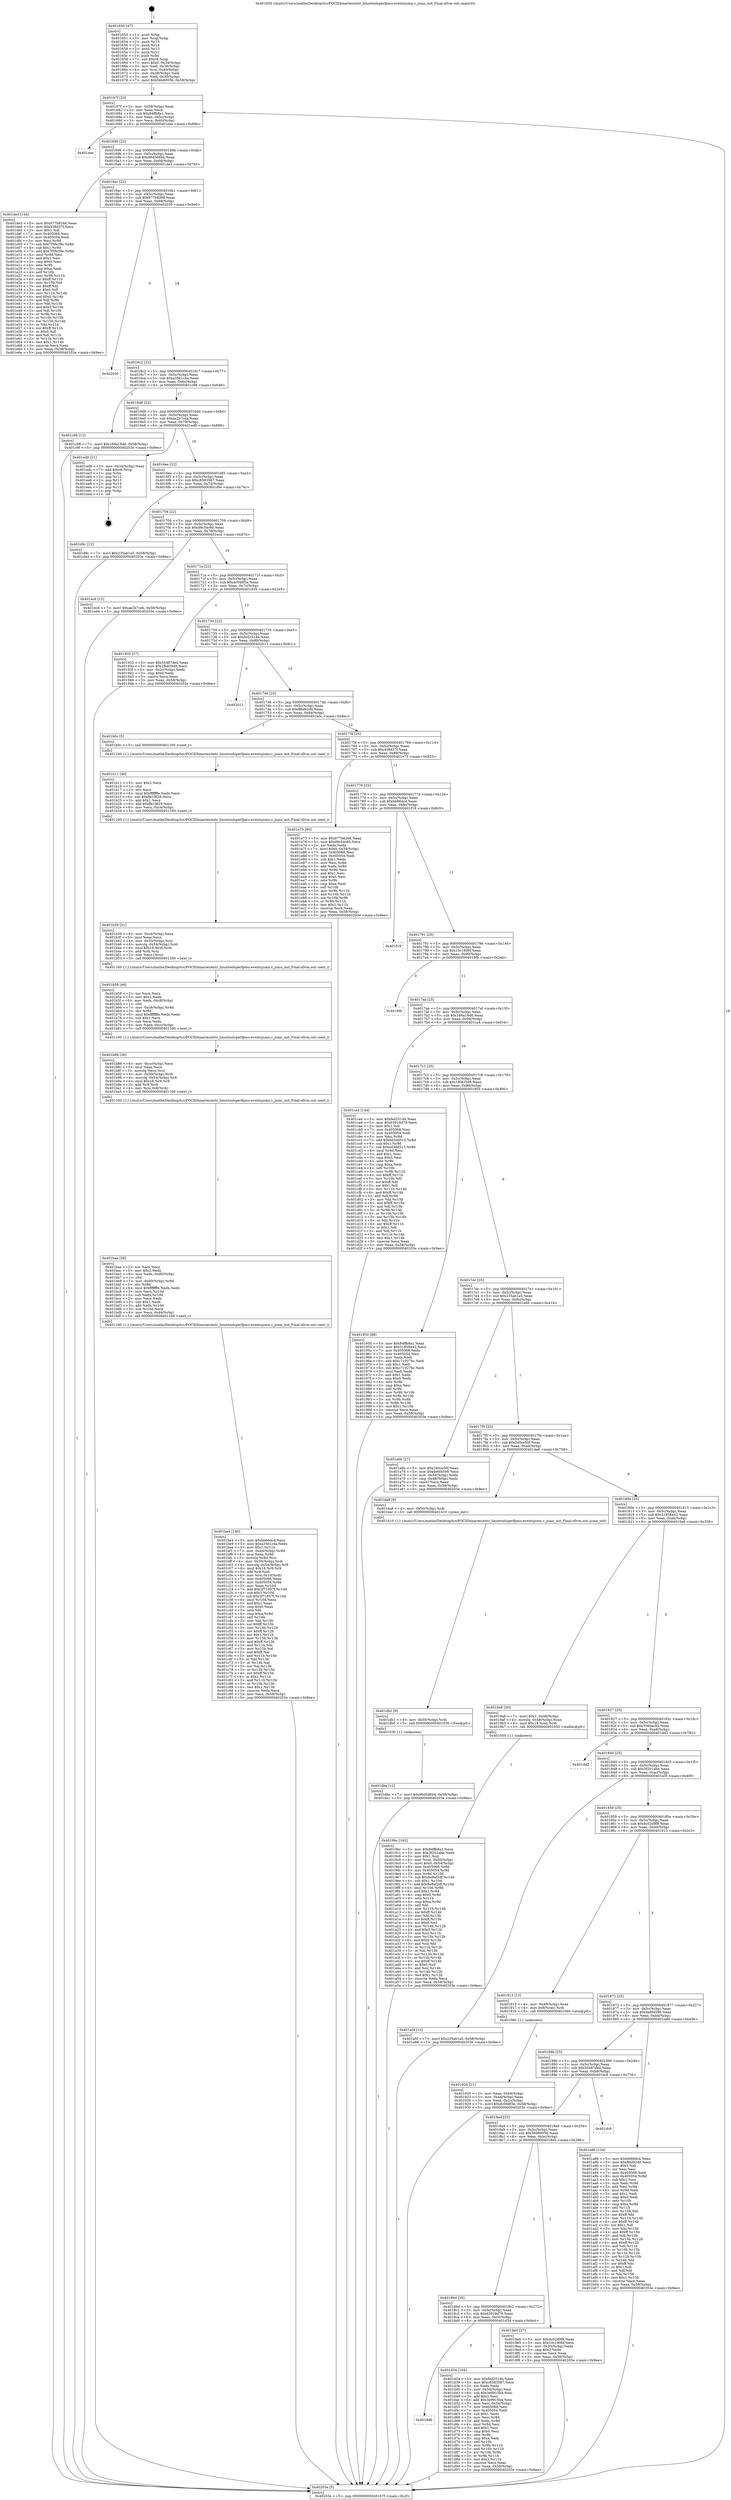 digraph "0x401650" {
  label = "0x401650 (/mnt/c/Users/mathe/Desktop/tcc/POCII/binaries/extr_linuxtoolsperfpmu-eventsjsmn.c_jsmn_init_Final-ollvm.out::main(0))"
  labelloc = "t"
  node[shape=record]

  Entry [label="",width=0.3,height=0.3,shape=circle,fillcolor=black,style=filled]
  "0x40167f" [label="{
     0x40167f [23]\l
     | [instrs]\l
     &nbsp;&nbsp;0x40167f \<+3\>: mov -0x58(%rbp),%eax\l
     &nbsp;&nbsp;0x401682 \<+2\>: mov %eax,%ecx\l
     &nbsp;&nbsp;0x401684 \<+6\>: sub $0x84ffb8a1,%ecx\l
     &nbsp;&nbsp;0x40168a \<+3\>: mov %eax,-0x5c(%rbp)\l
     &nbsp;&nbsp;0x40168d \<+3\>: mov %ecx,-0x60(%rbp)\l
     &nbsp;&nbsp;0x401690 \<+6\>: je 0000000000401eee \<main+0x89e\>\l
  }"]
  "0x401eee" [label="{
     0x401eee\l
  }", style=dashed]
  "0x401696" [label="{
     0x401696 [22]\l
     | [instrs]\l
     &nbsp;&nbsp;0x401696 \<+5\>: jmp 000000000040169b \<main+0x4b\>\l
     &nbsp;&nbsp;0x40169b \<+3\>: mov -0x5c(%rbp),%eax\l
     &nbsp;&nbsp;0x40169e \<+5\>: sub $0x96d5d694,%eax\l
     &nbsp;&nbsp;0x4016a3 \<+3\>: mov %eax,-0x64(%rbp)\l
     &nbsp;&nbsp;0x4016a6 \<+6\>: je 0000000000401de3 \<main+0x793\>\l
  }"]
  Exit [label="",width=0.3,height=0.3,shape=circle,fillcolor=black,style=filled,peripheries=2]
  "0x401de3" [label="{
     0x401de3 [144]\l
     | [instrs]\l
     &nbsp;&nbsp;0x401de3 \<+5\>: mov $0x977b8266,%eax\l
     &nbsp;&nbsp;0x401de8 \<+5\>: mov $0x458d37f,%ecx\l
     &nbsp;&nbsp;0x401ded \<+2\>: mov $0x1,%dl\l
     &nbsp;&nbsp;0x401def \<+7\>: mov 0x405068,%esi\l
     &nbsp;&nbsp;0x401df6 \<+7\>: mov 0x405054,%edi\l
     &nbsp;&nbsp;0x401dfd \<+3\>: mov %esi,%r8d\l
     &nbsp;&nbsp;0x401e00 \<+7\>: sub $0x7f5fe39e,%r8d\l
     &nbsp;&nbsp;0x401e07 \<+4\>: sub $0x1,%r8d\l
     &nbsp;&nbsp;0x401e0b \<+7\>: add $0x7f5fe39e,%r8d\l
     &nbsp;&nbsp;0x401e12 \<+4\>: imul %r8d,%esi\l
     &nbsp;&nbsp;0x401e16 \<+3\>: and $0x1,%esi\l
     &nbsp;&nbsp;0x401e19 \<+3\>: cmp $0x0,%esi\l
     &nbsp;&nbsp;0x401e1c \<+4\>: sete %r9b\l
     &nbsp;&nbsp;0x401e20 \<+3\>: cmp $0xa,%edi\l
     &nbsp;&nbsp;0x401e23 \<+4\>: setl %r10b\l
     &nbsp;&nbsp;0x401e27 \<+3\>: mov %r9b,%r11b\l
     &nbsp;&nbsp;0x401e2a \<+4\>: xor $0xff,%r11b\l
     &nbsp;&nbsp;0x401e2e \<+3\>: mov %r10b,%bl\l
     &nbsp;&nbsp;0x401e31 \<+3\>: xor $0xff,%bl\l
     &nbsp;&nbsp;0x401e34 \<+3\>: xor $0x0,%dl\l
     &nbsp;&nbsp;0x401e37 \<+3\>: mov %r11b,%r14b\l
     &nbsp;&nbsp;0x401e3a \<+4\>: and $0x0,%r14b\l
     &nbsp;&nbsp;0x401e3e \<+3\>: and %dl,%r9b\l
     &nbsp;&nbsp;0x401e41 \<+3\>: mov %bl,%r15b\l
     &nbsp;&nbsp;0x401e44 \<+4\>: and $0x0,%r15b\l
     &nbsp;&nbsp;0x401e48 \<+3\>: and %dl,%r10b\l
     &nbsp;&nbsp;0x401e4b \<+3\>: or %r9b,%r14b\l
     &nbsp;&nbsp;0x401e4e \<+3\>: or %r10b,%r15b\l
     &nbsp;&nbsp;0x401e51 \<+3\>: xor %r15b,%r14b\l
     &nbsp;&nbsp;0x401e54 \<+3\>: or %bl,%r11b\l
     &nbsp;&nbsp;0x401e57 \<+4\>: xor $0xff,%r11b\l
     &nbsp;&nbsp;0x401e5b \<+3\>: or $0x0,%dl\l
     &nbsp;&nbsp;0x401e5e \<+3\>: and %dl,%r11b\l
     &nbsp;&nbsp;0x401e61 \<+3\>: or %r11b,%r14b\l
     &nbsp;&nbsp;0x401e64 \<+4\>: test $0x1,%r14b\l
     &nbsp;&nbsp;0x401e68 \<+3\>: cmovne %ecx,%eax\l
     &nbsp;&nbsp;0x401e6b \<+3\>: mov %eax,-0x58(%rbp)\l
     &nbsp;&nbsp;0x401e6e \<+5\>: jmp 000000000040203e \<main+0x9ee\>\l
  }"]
  "0x4016ac" [label="{
     0x4016ac [22]\l
     | [instrs]\l
     &nbsp;&nbsp;0x4016ac \<+5\>: jmp 00000000004016b1 \<main+0x61\>\l
     &nbsp;&nbsp;0x4016b1 \<+3\>: mov -0x5c(%rbp),%eax\l
     &nbsp;&nbsp;0x4016b4 \<+5\>: sub $0x977b8266,%eax\l
     &nbsp;&nbsp;0x4016b9 \<+3\>: mov %eax,-0x68(%rbp)\l
     &nbsp;&nbsp;0x4016bc \<+6\>: je 0000000000402030 \<main+0x9e0\>\l
  }"]
  "0x401dba" [label="{
     0x401dba [12]\l
     | [instrs]\l
     &nbsp;&nbsp;0x401dba \<+7\>: movl $0x96d5d694,-0x58(%rbp)\l
     &nbsp;&nbsp;0x401dc1 \<+5\>: jmp 000000000040203e \<main+0x9ee\>\l
  }"]
  "0x402030" [label="{
     0x402030\l
  }", style=dashed]
  "0x4016c2" [label="{
     0x4016c2 [22]\l
     | [instrs]\l
     &nbsp;&nbsp;0x4016c2 \<+5\>: jmp 00000000004016c7 \<main+0x77\>\l
     &nbsp;&nbsp;0x4016c7 \<+3\>: mov -0x5c(%rbp),%eax\l
     &nbsp;&nbsp;0x4016ca \<+5\>: sub $0xa3561c4a,%eax\l
     &nbsp;&nbsp;0x4016cf \<+3\>: mov %eax,-0x6c(%rbp)\l
     &nbsp;&nbsp;0x4016d2 \<+6\>: je 0000000000401c98 \<main+0x648\>\l
  }"]
  "0x401db1" [label="{
     0x401db1 [9]\l
     | [instrs]\l
     &nbsp;&nbsp;0x401db1 \<+4\>: mov -0x50(%rbp),%rdi\l
     &nbsp;&nbsp;0x401db5 \<+5\>: call 0000000000401030 \<free@plt\>\l
     | [calls]\l
     &nbsp;&nbsp;0x401030 \{1\} (unknown)\l
  }"]
  "0x401c98" [label="{
     0x401c98 [12]\l
     | [instrs]\l
     &nbsp;&nbsp;0x401c98 \<+7\>: movl $0x166a18d6,-0x58(%rbp)\l
     &nbsp;&nbsp;0x401c9f \<+5\>: jmp 000000000040203e \<main+0x9ee\>\l
  }"]
  "0x4016d8" [label="{
     0x4016d8 [22]\l
     | [instrs]\l
     &nbsp;&nbsp;0x4016d8 \<+5\>: jmp 00000000004016dd \<main+0x8d\>\l
     &nbsp;&nbsp;0x4016dd \<+3\>: mov -0x5c(%rbp),%eax\l
     &nbsp;&nbsp;0x4016e0 \<+5\>: sub $0xae2b7ceb,%eax\l
     &nbsp;&nbsp;0x4016e5 \<+3\>: mov %eax,-0x70(%rbp)\l
     &nbsp;&nbsp;0x4016e8 \<+6\>: je 0000000000401ed9 \<main+0x889\>\l
  }"]
  "0x4018d6" [label="{
     0x4018d6\l
  }", style=dashed]
  "0x401ed9" [label="{
     0x401ed9 [21]\l
     | [instrs]\l
     &nbsp;&nbsp;0x401ed9 \<+3\>: mov -0x34(%rbp),%eax\l
     &nbsp;&nbsp;0x401edc \<+7\>: add $0xc8,%rsp\l
     &nbsp;&nbsp;0x401ee3 \<+1\>: pop %rbx\l
     &nbsp;&nbsp;0x401ee4 \<+2\>: pop %r12\l
     &nbsp;&nbsp;0x401ee6 \<+2\>: pop %r13\l
     &nbsp;&nbsp;0x401ee8 \<+2\>: pop %r14\l
     &nbsp;&nbsp;0x401eea \<+2\>: pop %r15\l
     &nbsp;&nbsp;0x401eec \<+1\>: pop %rbp\l
     &nbsp;&nbsp;0x401eed \<+1\>: ret\l
  }"]
  "0x4016ee" [label="{
     0x4016ee [22]\l
     | [instrs]\l
     &nbsp;&nbsp;0x4016ee \<+5\>: jmp 00000000004016f3 \<main+0xa3\>\l
     &nbsp;&nbsp;0x4016f3 \<+3\>: mov -0x5c(%rbp),%eax\l
     &nbsp;&nbsp;0x4016f6 \<+5\>: sub $0xc8583587,%eax\l
     &nbsp;&nbsp;0x4016fb \<+3\>: mov %eax,-0x74(%rbp)\l
     &nbsp;&nbsp;0x4016fe \<+6\>: je 0000000000401d9c \<main+0x74c\>\l
  }"]
  "0x401d34" [label="{
     0x401d34 [104]\l
     | [instrs]\l
     &nbsp;&nbsp;0x401d34 \<+5\>: mov $0xfed2514b,%eax\l
     &nbsp;&nbsp;0x401d39 \<+5\>: mov $0xc8583587,%ecx\l
     &nbsp;&nbsp;0x401d3e \<+2\>: xor %edx,%edx\l
     &nbsp;&nbsp;0x401d40 \<+3\>: mov -0x54(%rbp),%esi\l
     &nbsp;&nbsp;0x401d43 \<+6\>: sub $0x3e9915b4,%esi\l
     &nbsp;&nbsp;0x401d49 \<+3\>: add $0x1,%esi\l
     &nbsp;&nbsp;0x401d4c \<+6\>: add $0x3e9915b4,%esi\l
     &nbsp;&nbsp;0x401d52 \<+3\>: mov %esi,-0x54(%rbp)\l
     &nbsp;&nbsp;0x401d55 \<+7\>: mov 0x405068,%esi\l
     &nbsp;&nbsp;0x401d5c \<+7\>: mov 0x405054,%edi\l
     &nbsp;&nbsp;0x401d63 \<+3\>: sub $0x1,%edx\l
     &nbsp;&nbsp;0x401d66 \<+3\>: mov %esi,%r8d\l
     &nbsp;&nbsp;0x401d69 \<+3\>: add %edx,%r8d\l
     &nbsp;&nbsp;0x401d6c \<+4\>: imul %r8d,%esi\l
     &nbsp;&nbsp;0x401d70 \<+3\>: and $0x1,%esi\l
     &nbsp;&nbsp;0x401d73 \<+3\>: cmp $0x0,%esi\l
     &nbsp;&nbsp;0x401d76 \<+4\>: sete %r9b\l
     &nbsp;&nbsp;0x401d7a \<+3\>: cmp $0xa,%edi\l
     &nbsp;&nbsp;0x401d7d \<+4\>: setl %r10b\l
     &nbsp;&nbsp;0x401d81 \<+3\>: mov %r9b,%r11b\l
     &nbsp;&nbsp;0x401d84 \<+3\>: and %r10b,%r11b\l
     &nbsp;&nbsp;0x401d87 \<+3\>: xor %r10b,%r9b\l
     &nbsp;&nbsp;0x401d8a \<+3\>: or %r9b,%r11b\l
     &nbsp;&nbsp;0x401d8d \<+4\>: test $0x1,%r11b\l
     &nbsp;&nbsp;0x401d91 \<+3\>: cmovne %ecx,%eax\l
     &nbsp;&nbsp;0x401d94 \<+3\>: mov %eax,-0x58(%rbp)\l
     &nbsp;&nbsp;0x401d97 \<+5\>: jmp 000000000040203e \<main+0x9ee\>\l
  }"]
  "0x401d9c" [label="{
     0x401d9c [12]\l
     | [instrs]\l
     &nbsp;&nbsp;0x401d9c \<+7\>: movl $0x235ab1a5,-0x58(%rbp)\l
     &nbsp;&nbsp;0x401da3 \<+5\>: jmp 000000000040203e \<main+0x9ee\>\l
  }"]
  "0x401704" [label="{
     0x401704 [22]\l
     | [instrs]\l
     &nbsp;&nbsp;0x401704 \<+5\>: jmp 0000000000401709 \<main+0xb9\>\l
     &nbsp;&nbsp;0x401709 \<+3\>: mov -0x5c(%rbp),%eax\l
     &nbsp;&nbsp;0x40170c \<+5\>: sub $0xd9c54c60,%eax\l
     &nbsp;&nbsp;0x401711 \<+3\>: mov %eax,-0x78(%rbp)\l
     &nbsp;&nbsp;0x401714 \<+6\>: je 0000000000401ecd \<main+0x87d\>\l
  }"]
  "0x401be4" [label="{
     0x401be4 [180]\l
     | [instrs]\l
     &nbsp;&nbsp;0x401be4 \<+5\>: mov $0xbb66dcd,%ecx\l
     &nbsp;&nbsp;0x401be9 \<+5\>: mov $0xa3561c4a,%edx\l
     &nbsp;&nbsp;0x401bee \<+3\>: mov $0x1,%r11b\l
     &nbsp;&nbsp;0x401bf1 \<+7\>: mov -0xd4(%rbp),%r8d\l
     &nbsp;&nbsp;0x401bf8 \<+4\>: imul %eax,%r8d\l
     &nbsp;&nbsp;0x401bfc \<+3\>: movslq %r8d,%rsi\l
     &nbsp;&nbsp;0x401bff \<+4\>: mov -0x50(%rbp),%rdi\l
     &nbsp;&nbsp;0x401c03 \<+4\>: movslq -0x54(%rbp),%r9\l
     &nbsp;&nbsp;0x401c07 \<+4\>: imul $0x18,%r9,%r9\l
     &nbsp;&nbsp;0x401c0b \<+3\>: add %r9,%rdi\l
     &nbsp;&nbsp;0x401c0e \<+4\>: mov %rsi,0x10(%rdi)\l
     &nbsp;&nbsp;0x401c12 \<+7\>: mov 0x405068,%eax\l
     &nbsp;&nbsp;0x401c19 \<+8\>: mov 0x405054,%r8d\l
     &nbsp;&nbsp;0x401c21 \<+3\>: mov %eax,%r10d\l
     &nbsp;&nbsp;0x401c24 \<+7\>: add $0x2f71857f,%r10d\l
     &nbsp;&nbsp;0x401c2b \<+4\>: sub $0x1,%r10d\l
     &nbsp;&nbsp;0x401c2f \<+7\>: sub $0x2f71857f,%r10d\l
     &nbsp;&nbsp;0x401c36 \<+4\>: imul %r10d,%eax\l
     &nbsp;&nbsp;0x401c3a \<+3\>: and $0x1,%eax\l
     &nbsp;&nbsp;0x401c3d \<+3\>: cmp $0x0,%eax\l
     &nbsp;&nbsp;0x401c40 \<+3\>: sete %bl\l
     &nbsp;&nbsp;0x401c43 \<+4\>: cmp $0xa,%r8d\l
     &nbsp;&nbsp;0x401c47 \<+4\>: setl %r14b\l
     &nbsp;&nbsp;0x401c4b \<+3\>: mov %bl,%r15b\l
     &nbsp;&nbsp;0x401c4e \<+4\>: xor $0xff,%r15b\l
     &nbsp;&nbsp;0x401c52 \<+3\>: mov %r14b,%r12b\l
     &nbsp;&nbsp;0x401c55 \<+4\>: xor $0xff,%r12b\l
     &nbsp;&nbsp;0x401c59 \<+4\>: xor $0x1,%r11b\l
     &nbsp;&nbsp;0x401c5d \<+3\>: mov %r15b,%r13b\l
     &nbsp;&nbsp;0x401c60 \<+4\>: and $0xff,%r13b\l
     &nbsp;&nbsp;0x401c64 \<+3\>: and %r11b,%bl\l
     &nbsp;&nbsp;0x401c67 \<+3\>: mov %r12b,%al\l
     &nbsp;&nbsp;0x401c6a \<+2\>: and $0xff,%al\l
     &nbsp;&nbsp;0x401c6c \<+3\>: and %r11b,%r14b\l
     &nbsp;&nbsp;0x401c6f \<+3\>: or %bl,%r13b\l
     &nbsp;&nbsp;0x401c72 \<+3\>: or %r14b,%al\l
     &nbsp;&nbsp;0x401c75 \<+3\>: xor %al,%r13b\l
     &nbsp;&nbsp;0x401c78 \<+3\>: or %r12b,%r15b\l
     &nbsp;&nbsp;0x401c7b \<+4\>: xor $0xff,%r15b\l
     &nbsp;&nbsp;0x401c7f \<+4\>: or $0x1,%r11b\l
     &nbsp;&nbsp;0x401c83 \<+3\>: and %r11b,%r15b\l
     &nbsp;&nbsp;0x401c86 \<+3\>: or %r15b,%r13b\l
     &nbsp;&nbsp;0x401c89 \<+4\>: test $0x1,%r13b\l
     &nbsp;&nbsp;0x401c8d \<+3\>: cmovne %edx,%ecx\l
     &nbsp;&nbsp;0x401c90 \<+3\>: mov %ecx,-0x58(%rbp)\l
     &nbsp;&nbsp;0x401c93 \<+5\>: jmp 000000000040203e \<main+0x9ee\>\l
  }"]
  "0x401ecd" [label="{
     0x401ecd [12]\l
     | [instrs]\l
     &nbsp;&nbsp;0x401ecd \<+7\>: movl $0xae2b7ceb,-0x58(%rbp)\l
     &nbsp;&nbsp;0x401ed4 \<+5\>: jmp 000000000040203e \<main+0x9ee\>\l
  }"]
  "0x40171a" [label="{
     0x40171a [22]\l
     | [instrs]\l
     &nbsp;&nbsp;0x40171a \<+5\>: jmp 000000000040171f \<main+0xcf\>\l
     &nbsp;&nbsp;0x40171f \<+3\>: mov -0x5c(%rbp),%eax\l
     &nbsp;&nbsp;0x401722 \<+5\>: sub $0xdc048f3e,%eax\l
     &nbsp;&nbsp;0x401727 \<+3\>: mov %eax,-0x7c(%rbp)\l
     &nbsp;&nbsp;0x40172a \<+6\>: je 0000000000401935 \<main+0x2e5\>\l
  }"]
  "0x401baa" [label="{
     0x401baa [58]\l
     | [instrs]\l
     &nbsp;&nbsp;0x401baa \<+2\>: xor %ecx,%ecx\l
     &nbsp;&nbsp;0x401bac \<+5\>: mov $0x2,%edx\l
     &nbsp;&nbsp;0x401bb1 \<+6\>: mov %edx,-0xd0(%rbp)\l
     &nbsp;&nbsp;0x401bb7 \<+1\>: cltd\l
     &nbsp;&nbsp;0x401bb8 \<+7\>: mov -0xd0(%rbp),%r8d\l
     &nbsp;&nbsp;0x401bbf \<+3\>: idiv %r8d\l
     &nbsp;&nbsp;0x401bc2 \<+6\>: imul $0xfffffffe,%edx,%edx\l
     &nbsp;&nbsp;0x401bc8 \<+3\>: mov %ecx,%r10d\l
     &nbsp;&nbsp;0x401bcb \<+3\>: sub %edx,%r10d\l
     &nbsp;&nbsp;0x401bce \<+2\>: mov %ecx,%edx\l
     &nbsp;&nbsp;0x401bd0 \<+3\>: sub $0x1,%edx\l
     &nbsp;&nbsp;0x401bd3 \<+3\>: add %edx,%r10d\l
     &nbsp;&nbsp;0x401bd6 \<+3\>: sub %r10d,%ecx\l
     &nbsp;&nbsp;0x401bd9 \<+6\>: mov %ecx,-0xd4(%rbp)\l
     &nbsp;&nbsp;0x401bdf \<+5\>: call 0000000000401160 \<next_i\>\l
     | [calls]\l
     &nbsp;&nbsp;0x401160 \{1\} (/mnt/c/Users/mathe/Desktop/tcc/POCII/binaries/extr_linuxtoolsperfpmu-eventsjsmn.c_jsmn_init_Final-ollvm.out::next_i)\l
  }"]
  "0x401935" [label="{
     0x401935 [27]\l
     | [instrs]\l
     &nbsp;&nbsp;0x401935 \<+5\>: mov $0x55487ded,%eax\l
     &nbsp;&nbsp;0x40193a \<+5\>: mov $0x1f6835d9,%ecx\l
     &nbsp;&nbsp;0x40193f \<+3\>: mov -0x2c(%rbp),%edx\l
     &nbsp;&nbsp;0x401942 \<+3\>: cmp $0x0,%edx\l
     &nbsp;&nbsp;0x401945 \<+3\>: cmove %ecx,%eax\l
     &nbsp;&nbsp;0x401948 \<+3\>: mov %eax,-0x58(%rbp)\l
     &nbsp;&nbsp;0x40194b \<+5\>: jmp 000000000040203e \<main+0x9ee\>\l
  }"]
  "0x401730" [label="{
     0x401730 [22]\l
     | [instrs]\l
     &nbsp;&nbsp;0x401730 \<+5\>: jmp 0000000000401735 \<main+0xe5\>\l
     &nbsp;&nbsp;0x401735 \<+3\>: mov -0x5c(%rbp),%eax\l
     &nbsp;&nbsp;0x401738 \<+5\>: sub $0xfed2514b,%eax\l
     &nbsp;&nbsp;0x40173d \<+3\>: mov %eax,-0x80(%rbp)\l
     &nbsp;&nbsp;0x401740 \<+6\>: je 0000000000402011 \<main+0x9c1\>\l
  }"]
  "0x401b86" [label="{
     0x401b86 [36]\l
     | [instrs]\l
     &nbsp;&nbsp;0x401b86 \<+6\>: mov -0xcc(%rbp),%ecx\l
     &nbsp;&nbsp;0x401b8c \<+3\>: imul %eax,%ecx\l
     &nbsp;&nbsp;0x401b8f \<+3\>: movslq %ecx,%rsi\l
     &nbsp;&nbsp;0x401b92 \<+4\>: mov -0x50(%rbp),%rdi\l
     &nbsp;&nbsp;0x401b96 \<+4\>: movslq -0x54(%rbp),%r9\l
     &nbsp;&nbsp;0x401b9a \<+4\>: imul $0x18,%r9,%r9\l
     &nbsp;&nbsp;0x401b9e \<+3\>: add %r9,%rdi\l
     &nbsp;&nbsp;0x401ba1 \<+4\>: mov %rsi,0x8(%rdi)\l
     &nbsp;&nbsp;0x401ba5 \<+5\>: call 0000000000401160 \<next_i\>\l
     | [calls]\l
     &nbsp;&nbsp;0x401160 \{1\} (/mnt/c/Users/mathe/Desktop/tcc/POCII/binaries/extr_linuxtoolsperfpmu-eventsjsmn.c_jsmn_init_Final-ollvm.out::next_i)\l
  }"]
  "0x402011" [label="{
     0x402011\l
  }", style=dashed]
  "0x401746" [label="{
     0x401746 [25]\l
     | [instrs]\l
     &nbsp;&nbsp;0x401746 \<+5\>: jmp 000000000040174b \<main+0xfb\>\l
     &nbsp;&nbsp;0x40174b \<+3\>: mov -0x5c(%rbp),%eax\l
     &nbsp;&nbsp;0x40174e \<+5\>: sub $0xffdd92d0,%eax\l
     &nbsp;&nbsp;0x401753 \<+6\>: mov %eax,-0x84(%rbp)\l
     &nbsp;&nbsp;0x401759 \<+6\>: je 0000000000401b0c \<main+0x4bc\>\l
  }"]
  "0x401b58" [label="{
     0x401b58 [46]\l
     | [instrs]\l
     &nbsp;&nbsp;0x401b58 \<+2\>: xor %ecx,%ecx\l
     &nbsp;&nbsp;0x401b5a \<+5\>: mov $0x2,%edx\l
     &nbsp;&nbsp;0x401b5f \<+6\>: mov %edx,-0xc8(%rbp)\l
     &nbsp;&nbsp;0x401b65 \<+1\>: cltd\l
     &nbsp;&nbsp;0x401b66 \<+7\>: mov -0xc8(%rbp),%r8d\l
     &nbsp;&nbsp;0x401b6d \<+3\>: idiv %r8d\l
     &nbsp;&nbsp;0x401b70 \<+6\>: imul $0xfffffffe,%edx,%edx\l
     &nbsp;&nbsp;0x401b76 \<+3\>: sub $0x1,%ecx\l
     &nbsp;&nbsp;0x401b79 \<+2\>: sub %ecx,%edx\l
     &nbsp;&nbsp;0x401b7b \<+6\>: mov %edx,-0xcc(%rbp)\l
     &nbsp;&nbsp;0x401b81 \<+5\>: call 0000000000401160 \<next_i\>\l
     | [calls]\l
     &nbsp;&nbsp;0x401160 \{1\} (/mnt/c/Users/mathe/Desktop/tcc/POCII/binaries/extr_linuxtoolsperfpmu-eventsjsmn.c_jsmn_init_Final-ollvm.out::next_i)\l
  }"]
  "0x401b0c" [label="{
     0x401b0c [5]\l
     | [instrs]\l
     &nbsp;&nbsp;0x401b0c \<+5\>: call 0000000000401160 \<next_i\>\l
     | [calls]\l
     &nbsp;&nbsp;0x401160 \{1\} (/mnt/c/Users/mathe/Desktop/tcc/POCII/binaries/extr_linuxtoolsperfpmu-eventsjsmn.c_jsmn_init_Final-ollvm.out::next_i)\l
  }"]
  "0x40175f" [label="{
     0x40175f [25]\l
     | [instrs]\l
     &nbsp;&nbsp;0x40175f \<+5\>: jmp 0000000000401764 \<main+0x114\>\l
     &nbsp;&nbsp;0x401764 \<+3\>: mov -0x5c(%rbp),%eax\l
     &nbsp;&nbsp;0x401767 \<+5\>: sub $0x458d37f,%eax\l
     &nbsp;&nbsp;0x40176c \<+6\>: mov %eax,-0x88(%rbp)\l
     &nbsp;&nbsp;0x401772 \<+6\>: je 0000000000401e73 \<main+0x823\>\l
  }"]
  "0x401b39" [label="{
     0x401b39 [31]\l
     | [instrs]\l
     &nbsp;&nbsp;0x401b39 \<+6\>: mov -0xc4(%rbp),%ecx\l
     &nbsp;&nbsp;0x401b3f \<+3\>: imul %eax,%ecx\l
     &nbsp;&nbsp;0x401b42 \<+4\>: mov -0x50(%rbp),%rsi\l
     &nbsp;&nbsp;0x401b46 \<+4\>: movslq -0x54(%rbp),%rdi\l
     &nbsp;&nbsp;0x401b4a \<+4\>: imul $0x18,%rdi,%rdi\l
     &nbsp;&nbsp;0x401b4e \<+3\>: add %rdi,%rsi\l
     &nbsp;&nbsp;0x401b51 \<+2\>: mov %ecx,(%rsi)\l
     &nbsp;&nbsp;0x401b53 \<+5\>: call 0000000000401160 \<next_i\>\l
     | [calls]\l
     &nbsp;&nbsp;0x401160 \{1\} (/mnt/c/Users/mathe/Desktop/tcc/POCII/binaries/extr_linuxtoolsperfpmu-eventsjsmn.c_jsmn_init_Final-ollvm.out::next_i)\l
  }"]
  "0x401e73" [label="{
     0x401e73 [90]\l
     | [instrs]\l
     &nbsp;&nbsp;0x401e73 \<+5\>: mov $0x977b8266,%eax\l
     &nbsp;&nbsp;0x401e78 \<+5\>: mov $0xd9c54c60,%ecx\l
     &nbsp;&nbsp;0x401e7d \<+2\>: xor %edx,%edx\l
     &nbsp;&nbsp;0x401e7f \<+7\>: movl $0x0,-0x34(%rbp)\l
     &nbsp;&nbsp;0x401e86 \<+7\>: mov 0x405068,%esi\l
     &nbsp;&nbsp;0x401e8d \<+7\>: mov 0x405054,%edi\l
     &nbsp;&nbsp;0x401e94 \<+3\>: sub $0x1,%edx\l
     &nbsp;&nbsp;0x401e97 \<+3\>: mov %esi,%r8d\l
     &nbsp;&nbsp;0x401e9a \<+3\>: add %edx,%r8d\l
     &nbsp;&nbsp;0x401e9d \<+4\>: imul %r8d,%esi\l
     &nbsp;&nbsp;0x401ea1 \<+3\>: and $0x1,%esi\l
     &nbsp;&nbsp;0x401ea4 \<+3\>: cmp $0x0,%esi\l
     &nbsp;&nbsp;0x401ea7 \<+4\>: sete %r9b\l
     &nbsp;&nbsp;0x401eab \<+3\>: cmp $0xa,%edi\l
     &nbsp;&nbsp;0x401eae \<+4\>: setl %r10b\l
     &nbsp;&nbsp;0x401eb2 \<+3\>: mov %r9b,%r11b\l
     &nbsp;&nbsp;0x401eb5 \<+3\>: and %r10b,%r11b\l
     &nbsp;&nbsp;0x401eb8 \<+3\>: xor %r10b,%r9b\l
     &nbsp;&nbsp;0x401ebb \<+3\>: or %r9b,%r11b\l
     &nbsp;&nbsp;0x401ebe \<+4\>: test $0x1,%r11b\l
     &nbsp;&nbsp;0x401ec2 \<+3\>: cmovne %ecx,%eax\l
     &nbsp;&nbsp;0x401ec5 \<+3\>: mov %eax,-0x58(%rbp)\l
     &nbsp;&nbsp;0x401ec8 \<+5\>: jmp 000000000040203e \<main+0x9ee\>\l
  }"]
  "0x401778" [label="{
     0x401778 [25]\l
     | [instrs]\l
     &nbsp;&nbsp;0x401778 \<+5\>: jmp 000000000040177d \<main+0x12d\>\l
     &nbsp;&nbsp;0x40177d \<+3\>: mov -0x5c(%rbp),%eax\l
     &nbsp;&nbsp;0x401780 \<+5\>: sub $0xbb66dcd,%eax\l
     &nbsp;&nbsp;0x401785 \<+6\>: mov %eax,-0x8c(%rbp)\l
     &nbsp;&nbsp;0x40178b \<+6\>: je 0000000000401f19 \<main+0x8c9\>\l
  }"]
  "0x401b11" [label="{
     0x401b11 [40]\l
     | [instrs]\l
     &nbsp;&nbsp;0x401b11 \<+5\>: mov $0x2,%ecx\l
     &nbsp;&nbsp;0x401b16 \<+1\>: cltd\l
     &nbsp;&nbsp;0x401b17 \<+2\>: idiv %ecx\l
     &nbsp;&nbsp;0x401b19 \<+6\>: imul $0xfffffffe,%edx,%ecx\l
     &nbsp;&nbsp;0x401b1f \<+6\>: sub $0xffe19f29,%ecx\l
     &nbsp;&nbsp;0x401b25 \<+3\>: add $0x1,%ecx\l
     &nbsp;&nbsp;0x401b28 \<+6\>: add $0xffe19f29,%ecx\l
     &nbsp;&nbsp;0x401b2e \<+6\>: mov %ecx,-0xc4(%rbp)\l
     &nbsp;&nbsp;0x401b34 \<+5\>: call 0000000000401160 \<next_i\>\l
     | [calls]\l
     &nbsp;&nbsp;0x401160 \{1\} (/mnt/c/Users/mathe/Desktop/tcc/POCII/binaries/extr_linuxtoolsperfpmu-eventsjsmn.c_jsmn_init_Final-ollvm.out::next_i)\l
  }"]
  "0x401f19" [label="{
     0x401f19\l
  }", style=dashed]
  "0x401791" [label="{
     0x401791 [25]\l
     | [instrs]\l
     &nbsp;&nbsp;0x401791 \<+5\>: jmp 0000000000401796 \<main+0x146\>\l
     &nbsp;&nbsp;0x401796 \<+3\>: mov -0x5c(%rbp),%eax\l
     &nbsp;&nbsp;0x401799 \<+5\>: sub $0x10c1806f,%eax\l
     &nbsp;&nbsp;0x40179e \<+6\>: mov %eax,-0x90(%rbp)\l
     &nbsp;&nbsp;0x4017a4 \<+6\>: je 00000000004018fb \<main+0x2ab\>\l
  }"]
  "0x4019bc" [label="{
     0x4019bc [163]\l
     | [instrs]\l
     &nbsp;&nbsp;0x4019bc \<+5\>: mov $0x84ffb8a1,%ecx\l
     &nbsp;&nbsp;0x4019c1 \<+5\>: mov $0x3f201abb,%edx\l
     &nbsp;&nbsp;0x4019c6 \<+3\>: mov $0x1,%sil\l
     &nbsp;&nbsp;0x4019c9 \<+4\>: mov %rax,-0x50(%rbp)\l
     &nbsp;&nbsp;0x4019cd \<+7\>: movl $0x0,-0x54(%rbp)\l
     &nbsp;&nbsp;0x4019d4 \<+8\>: mov 0x405068,%r8d\l
     &nbsp;&nbsp;0x4019dc \<+8\>: mov 0x405054,%r9d\l
     &nbsp;&nbsp;0x4019e4 \<+3\>: mov %r8d,%r10d\l
     &nbsp;&nbsp;0x4019e7 \<+7\>: sub $0x8e9af2df,%r10d\l
     &nbsp;&nbsp;0x4019ee \<+4\>: sub $0x1,%r10d\l
     &nbsp;&nbsp;0x4019f2 \<+7\>: add $0x8e9af2df,%r10d\l
     &nbsp;&nbsp;0x4019f9 \<+4\>: imul %r10d,%r8d\l
     &nbsp;&nbsp;0x4019fd \<+4\>: and $0x1,%r8d\l
     &nbsp;&nbsp;0x401a01 \<+4\>: cmp $0x0,%r8d\l
     &nbsp;&nbsp;0x401a05 \<+4\>: sete %r11b\l
     &nbsp;&nbsp;0x401a09 \<+4\>: cmp $0xa,%r9d\l
     &nbsp;&nbsp;0x401a0d \<+3\>: setl %bl\l
     &nbsp;&nbsp;0x401a10 \<+3\>: mov %r11b,%r14b\l
     &nbsp;&nbsp;0x401a13 \<+4\>: xor $0xff,%r14b\l
     &nbsp;&nbsp;0x401a17 \<+3\>: mov %bl,%r15b\l
     &nbsp;&nbsp;0x401a1a \<+4\>: xor $0xff,%r15b\l
     &nbsp;&nbsp;0x401a1e \<+4\>: xor $0x0,%sil\l
     &nbsp;&nbsp;0x401a22 \<+3\>: mov %r14b,%r12b\l
     &nbsp;&nbsp;0x401a25 \<+4\>: and $0x0,%r12b\l
     &nbsp;&nbsp;0x401a29 \<+3\>: and %sil,%r11b\l
     &nbsp;&nbsp;0x401a2c \<+3\>: mov %r15b,%r13b\l
     &nbsp;&nbsp;0x401a2f \<+4\>: and $0x0,%r13b\l
     &nbsp;&nbsp;0x401a33 \<+3\>: and %sil,%bl\l
     &nbsp;&nbsp;0x401a36 \<+3\>: or %r11b,%r12b\l
     &nbsp;&nbsp;0x401a39 \<+3\>: or %bl,%r13b\l
     &nbsp;&nbsp;0x401a3c \<+3\>: xor %r13b,%r12b\l
     &nbsp;&nbsp;0x401a3f \<+3\>: or %r15b,%r14b\l
     &nbsp;&nbsp;0x401a42 \<+4\>: xor $0xff,%r14b\l
     &nbsp;&nbsp;0x401a46 \<+4\>: or $0x0,%sil\l
     &nbsp;&nbsp;0x401a4a \<+3\>: and %sil,%r14b\l
     &nbsp;&nbsp;0x401a4d \<+3\>: or %r14b,%r12b\l
     &nbsp;&nbsp;0x401a50 \<+4\>: test $0x1,%r12b\l
     &nbsp;&nbsp;0x401a54 \<+3\>: cmovne %edx,%ecx\l
     &nbsp;&nbsp;0x401a57 \<+3\>: mov %ecx,-0x58(%rbp)\l
     &nbsp;&nbsp;0x401a5a \<+5\>: jmp 000000000040203e \<main+0x9ee\>\l
  }"]
  "0x4018fb" [label="{
     0x4018fb\l
  }", style=dashed]
  "0x4017aa" [label="{
     0x4017aa [25]\l
     | [instrs]\l
     &nbsp;&nbsp;0x4017aa \<+5\>: jmp 00000000004017af \<main+0x15f\>\l
     &nbsp;&nbsp;0x4017af \<+3\>: mov -0x5c(%rbp),%eax\l
     &nbsp;&nbsp;0x4017b2 \<+5\>: sub $0x166a18d6,%eax\l
     &nbsp;&nbsp;0x4017b7 \<+6\>: mov %eax,-0x94(%rbp)\l
     &nbsp;&nbsp;0x4017bd \<+6\>: je 0000000000401ca4 \<main+0x654\>\l
  }"]
  "0x401920" [label="{
     0x401920 [21]\l
     | [instrs]\l
     &nbsp;&nbsp;0x401920 \<+3\>: mov %eax,-0x44(%rbp)\l
     &nbsp;&nbsp;0x401923 \<+3\>: mov -0x44(%rbp),%eax\l
     &nbsp;&nbsp;0x401926 \<+3\>: mov %eax,-0x2c(%rbp)\l
     &nbsp;&nbsp;0x401929 \<+7\>: movl $0xdc048f3e,-0x58(%rbp)\l
     &nbsp;&nbsp;0x401930 \<+5\>: jmp 000000000040203e \<main+0x9ee\>\l
  }"]
  "0x401ca4" [label="{
     0x401ca4 [144]\l
     | [instrs]\l
     &nbsp;&nbsp;0x401ca4 \<+5\>: mov $0xfed2514b,%eax\l
     &nbsp;&nbsp;0x401ca9 \<+5\>: mov $0x63918d79,%ecx\l
     &nbsp;&nbsp;0x401cae \<+2\>: mov $0x1,%dl\l
     &nbsp;&nbsp;0x401cb0 \<+7\>: mov 0x405068,%esi\l
     &nbsp;&nbsp;0x401cb7 \<+7\>: mov 0x405054,%edi\l
     &nbsp;&nbsp;0x401cbe \<+3\>: mov %esi,%r8d\l
     &nbsp;&nbsp;0x401cc1 \<+7\>: add $0xed3dd515,%r8d\l
     &nbsp;&nbsp;0x401cc8 \<+4\>: sub $0x1,%r8d\l
     &nbsp;&nbsp;0x401ccc \<+7\>: sub $0xed3dd515,%r8d\l
     &nbsp;&nbsp;0x401cd3 \<+4\>: imul %r8d,%esi\l
     &nbsp;&nbsp;0x401cd7 \<+3\>: and $0x1,%esi\l
     &nbsp;&nbsp;0x401cda \<+3\>: cmp $0x0,%esi\l
     &nbsp;&nbsp;0x401cdd \<+4\>: sete %r9b\l
     &nbsp;&nbsp;0x401ce1 \<+3\>: cmp $0xa,%edi\l
     &nbsp;&nbsp;0x401ce4 \<+4\>: setl %r10b\l
     &nbsp;&nbsp;0x401ce8 \<+3\>: mov %r9b,%r11b\l
     &nbsp;&nbsp;0x401ceb \<+4\>: xor $0xff,%r11b\l
     &nbsp;&nbsp;0x401cef \<+3\>: mov %r10b,%bl\l
     &nbsp;&nbsp;0x401cf2 \<+3\>: xor $0xff,%bl\l
     &nbsp;&nbsp;0x401cf5 \<+3\>: xor $0x1,%dl\l
     &nbsp;&nbsp;0x401cf8 \<+3\>: mov %r11b,%r14b\l
     &nbsp;&nbsp;0x401cfb \<+4\>: and $0xff,%r14b\l
     &nbsp;&nbsp;0x401cff \<+3\>: and %dl,%r9b\l
     &nbsp;&nbsp;0x401d02 \<+3\>: mov %bl,%r15b\l
     &nbsp;&nbsp;0x401d05 \<+4\>: and $0xff,%r15b\l
     &nbsp;&nbsp;0x401d09 \<+3\>: and %dl,%r10b\l
     &nbsp;&nbsp;0x401d0c \<+3\>: or %r9b,%r14b\l
     &nbsp;&nbsp;0x401d0f \<+3\>: or %r10b,%r15b\l
     &nbsp;&nbsp;0x401d12 \<+3\>: xor %r15b,%r14b\l
     &nbsp;&nbsp;0x401d15 \<+3\>: or %bl,%r11b\l
     &nbsp;&nbsp;0x401d18 \<+4\>: xor $0xff,%r11b\l
     &nbsp;&nbsp;0x401d1c \<+3\>: or $0x1,%dl\l
     &nbsp;&nbsp;0x401d1f \<+3\>: and %dl,%r11b\l
     &nbsp;&nbsp;0x401d22 \<+3\>: or %r11b,%r14b\l
     &nbsp;&nbsp;0x401d25 \<+4\>: test $0x1,%r14b\l
     &nbsp;&nbsp;0x401d29 \<+3\>: cmovne %ecx,%eax\l
     &nbsp;&nbsp;0x401d2c \<+3\>: mov %eax,-0x58(%rbp)\l
     &nbsp;&nbsp;0x401d2f \<+5\>: jmp 000000000040203e \<main+0x9ee\>\l
  }"]
  "0x4017c3" [label="{
     0x4017c3 [25]\l
     | [instrs]\l
     &nbsp;&nbsp;0x4017c3 \<+5\>: jmp 00000000004017c8 \<main+0x178\>\l
     &nbsp;&nbsp;0x4017c8 \<+3\>: mov -0x5c(%rbp),%eax\l
     &nbsp;&nbsp;0x4017cb \<+5\>: sub $0x1f6835d9,%eax\l
     &nbsp;&nbsp;0x4017d0 \<+6\>: mov %eax,-0x98(%rbp)\l
     &nbsp;&nbsp;0x4017d6 \<+6\>: je 0000000000401950 \<main+0x300\>\l
  }"]
  "0x401650" [label="{
     0x401650 [47]\l
     | [instrs]\l
     &nbsp;&nbsp;0x401650 \<+1\>: push %rbp\l
     &nbsp;&nbsp;0x401651 \<+3\>: mov %rsp,%rbp\l
     &nbsp;&nbsp;0x401654 \<+2\>: push %r15\l
     &nbsp;&nbsp;0x401656 \<+2\>: push %r14\l
     &nbsp;&nbsp;0x401658 \<+2\>: push %r13\l
     &nbsp;&nbsp;0x40165a \<+2\>: push %r12\l
     &nbsp;&nbsp;0x40165c \<+1\>: push %rbx\l
     &nbsp;&nbsp;0x40165d \<+7\>: sub $0xc8,%rsp\l
     &nbsp;&nbsp;0x401664 \<+7\>: movl $0x0,-0x34(%rbp)\l
     &nbsp;&nbsp;0x40166b \<+3\>: mov %edi,-0x38(%rbp)\l
     &nbsp;&nbsp;0x40166e \<+4\>: mov %rsi,-0x40(%rbp)\l
     &nbsp;&nbsp;0x401672 \<+3\>: mov -0x38(%rbp),%edi\l
     &nbsp;&nbsp;0x401675 \<+3\>: mov %edi,-0x30(%rbp)\l
     &nbsp;&nbsp;0x401678 \<+7\>: movl $0x56b8905d,-0x58(%rbp)\l
  }"]
  "0x401950" [label="{
     0x401950 [88]\l
     | [instrs]\l
     &nbsp;&nbsp;0x401950 \<+5\>: mov $0x84ffb8a1,%eax\l
     &nbsp;&nbsp;0x401955 \<+5\>: mov $0x31858442,%ecx\l
     &nbsp;&nbsp;0x40195a \<+7\>: mov 0x405068,%edx\l
     &nbsp;&nbsp;0x401961 \<+7\>: mov 0x405054,%esi\l
     &nbsp;&nbsp;0x401968 \<+2\>: mov %edx,%edi\l
     &nbsp;&nbsp;0x40196a \<+6\>: add $0xc71927bc,%edi\l
     &nbsp;&nbsp;0x401970 \<+3\>: sub $0x1,%edi\l
     &nbsp;&nbsp;0x401973 \<+6\>: sub $0xc71927bc,%edi\l
     &nbsp;&nbsp;0x401979 \<+3\>: imul %edi,%edx\l
     &nbsp;&nbsp;0x40197c \<+3\>: and $0x1,%edx\l
     &nbsp;&nbsp;0x40197f \<+3\>: cmp $0x0,%edx\l
     &nbsp;&nbsp;0x401982 \<+4\>: sete %r8b\l
     &nbsp;&nbsp;0x401986 \<+3\>: cmp $0xa,%esi\l
     &nbsp;&nbsp;0x401989 \<+4\>: setl %r9b\l
     &nbsp;&nbsp;0x40198d \<+3\>: mov %r8b,%r10b\l
     &nbsp;&nbsp;0x401990 \<+3\>: and %r9b,%r10b\l
     &nbsp;&nbsp;0x401993 \<+3\>: xor %r9b,%r8b\l
     &nbsp;&nbsp;0x401996 \<+3\>: or %r8b,%r10b\l
     &nbsp;&nbsp;0x401999 \<+4\>: test $0x1,%r10b\l
     &nbsp;&nbsp;0x40199d \<+3\>: cmovne %ecx,%eax\l
     &nbsp;&nbsp;0x4019a0 \<+3\>: mov %eax,-0x58(%rbp)\l
     &nbsp;&nbsp;0x4019a3 \<+5\>: jmp 000000000040203e \<main+0x9ee\>\l
  }"]
  "0x4017dc" [label="{
     0x4017dc [25]\l
     | [instrs]\l
     &nbsp;&nbsp;0x4017dc \<+5\>: jmp 00000000004017e1 \<main+0x191\>\l
     &nbsp;&nbsp;0x4017e1 \<+3\>: mov -0x5c(%rbp),%eax\l
     &nbsp;&nbsp;0x4017e4 \<+5\>: sub $0x235ab1a5,%eax\l
     &nbsp;&nbsp;0x4017e9 \<+6\>: mov %eax,-0x9c(%rbp)\l
     &nbsp;&nbsp;0x4017ef \<+6\>: je 0000000000401a6b \<main+0x41b\>\l
  }"]
  "0x40203e" [label="{
     0x40203e [5]\l
     | [instrs]\l
     &nbsp;&nbsp;0x40203e \<+5\>: jmp 000000000040167f \<main+0x2f\>\l
  }"]
  "0x401a6b" [label="{
     0x401a6b [27]\l
     | [instrs]\l
     &nbsp;&nbsp;0x401a6b \<+5\>: mov $0x240ce50f,%eax\l
     &nbsp;&nbsp;0x401a70 \<+5\>: mov $0x4e6f4598,%ecx\l
     &nbsp;&nbsp;0x401a75 \<+3\>: mov -0x54(%rbp),%edx\l
     &nbsp;&nbsp;0x401a78 \<+3\>: cmp -0x48(%rbp),%edx\l
     &nbsp;&nbsp;0x401a7b \<+3\>: cmovl %ecx,%eax\l
     &nbsp;&nbsp;0x401a7e \<+3\>: mov %eax,-0x58(%rbp)\l
     &nbsp;&nbsp;0x401a81 \<+5\>: jmp 000000000040203e \<main+0x9ee\>\l
  }"]
  "0x4017f5" [label="{
     0x4017f5 [25]\l
     | [instrs]\l
     &nbsp;&nbsp;0x4017f5 \<+5\>: jmp 00000000004017fa \<main+0x1aa\>\l
     &nbsp;&nbsp;0x4017fa \<+3\>: mov -0x5c(%rbp),%eax\l
     &nbsp;&nbsp;0x4017fd \<+5\>: sub $0x240ce50f,%eax\l
     &nbsp;&nbsp;0x401802 \<+6\>: mov %eax,-0xa0(%rbp)\l
     &nbsp;&nbsp;0x401808 \<+6\>: je 0000000000401da8 \<main+0x758\>\l
  }"]
  "0x4018bd" [label="{
     0x4018bd [25]\l
     | [instrs]\l
     &nbsp;&nbsp;0x4018bd \<+5\>: jmp 00000000004018c2 \<main+0x272\>\l
     &nbsp;&nbsp;0x4018c2 \<+3\>: mov -0x5c(%rbp),%eax\l
     &nbsp;&nbsp;0x4018c5 \<+5\>: sub $0x63918d79,%eax\l
     &nbsp;&nbsp;0x4018ca \<+6\>: mov %eax,-0xc0(%rbp)\l
     &nbsp;&nbsp;0x4018d0 \<+6\>: je 0000000000401d34 \<main+0x6e4\>\l
  }"]
  "0x401da8" [label="{
     0x401da8 [9]\l
     | [instrs]\l
     &nbsp;&nbsp;0x401da8 \<+4\>: mov -0x50(%rbp),%rdi\l
     &nbsp;&nbsp;0x401dac \<+5\>: call 0000000000401410 \<jsmn_init\>\l
     | [calls]\l
     &nbsp;&nbsp;0x401410 \{1\} (/mnt/c/Users/mathe/Desktop/tcc/POCII/binaries/extr_linuxtoolsperfpmu-eventsjsmn.c_jsmn_init_Final-ollvm.out::jsmn_init)\l
  }"]
  "0x40180e" [label="{
     0x40180e [25]\l
     | [instrs]\l
     &nbsp;&nbsp;0x40180e \<+5\>: jmp 0000000000401813 \<main+0x1c3\>\l
     &nbsp;&nbsp;0x401813 \<+3\>: mov -0x5c(%rbp),%eax\l
     &nbsp;&nbsp;0x401816 \<+5\>: sub $0x31858442,%eax\l
     &nbsp;&nbsp;0x40181b \<+6\>: mov %eax,-0xa4(%rbp)\l
     &nbsp;&nbsp;0x401821 \<+6\>: je 00000000004019a8 \<main+0x358\>\l
  }"]
  "0x4018e0" [label="{
     0x4018e0 [27]\l
     | [instrs]\l
     &nbsp;&nbsp;0x4018e0 \<+5\>: mov $0x4c02d9f8,%eax\l
     &nbsp;&nbsp;0x4018e5 \<+5\>: mov $0x10c1806f,%ecx\l
     &nbsp;&nbsp;0x4018ea \<+3\>: mov -0x30(%rbp),%edx\l
     &nbsp;&nbsp;0x4018ed \<+3\>: cmp $0x2,%edx\l
     &nbsp;&nbsp;0x4018f0 \<+3\>: cmovne %ecx,%eax\l
     &nbsp;&nbsp;0x4018f3 \<+3\>: mov %eax,-0x58(%rbp)\l
     &nbsp;&nbsp;0x4018f6 \<+5\>: jmp 000000000040203e \<main+0x9ee\>\l
  }"]
  "0x4019a8" [label="{
     0x4019a8 [20]\l
     | [instrs]\l
     &nbsp;&nbsp;0x4019a8 \<+7\>: movl $0x1,-0x48(%rbp)\l
     &nbsp;&nbsp;0x4019af \<+4\>: movslq -0x48(%rbp),%rax\l
     &nbsp;&nbsp;0x4019b3 \<+4\>: imul $0x18,%rax,%rdi\l
     &nbsp;&nbsp;0x4019b7 \<+5\>: call 0000000000401050 \<malloc@plt\>\l
     | [calls]\l
     &nbsp;&nbsp;0x401050 \{1\} (unknown)\l
  }"]
  "0x401827" [label="{
     0x401827 [25]\l
     | [instrs]\l
     &nbsp;&nbsp;0x401827 \<+5\>: jmp 000000000040182c \<main+0x1dc\>\l
     &nbsp;&nbsp;0x40182c \<+3\>: mov -0x5c(%rbp),%eax\l
     &nbsp;&nbsp;0x40182f \<+5\>: sub $0x3560ac92,%eax\l
     &nbsp;&nbsp;0x401834 \<+6\>: mov %eax,-0xa8(%rbp)\l
     &nbsp;&nbsp;0x40183a \<+6\>: je 0000000000401dd2 \<main+0x782\>\l
  }"]
  "0x4018a4" [label="{
     0x4018a4 [25]\l
     | [instrs]\l
     &nbsp;&nbsp;0x4018a4 \<+5\>: jmp 00000000004018a9 \<main+0x259\>\l
     &nbsp;&nbsp;0x4018a9 \<+3\>: mov -0x5c(%rbp),%eax\l
     &nbsp;&nbsp;0x4018ac \<+5\>: sub $0x56b8905d,%eax\l
     &nbsp;&nbsp;0x4018b1 \<+6\>: mov %eax,-0xbc(%rbp)\l
     &nbsp;&nbsp;0x4018b7 \<+6\>: je 00000000004018e0 \<main+0x290\>\l
  }"]
  "0x401dd2" [label="{
     0x401dd2\l
  }", style=dashed]
  "0x401840" [label="{
     0x401840 [25]\l
     | [instrs]\l
     &nbsp;&nbsp;0x401840 \<+5\>: jmp 0000000000401845 \<main+0x1f5\>\l
     &nbsp;&nbsp;0x401845 \<+3\>: mov -0x5c(%rbp),%eax\l
     &nbsp;&nbsp;0x401848 \<+5\>: sub $0x3f201abb,%eax\l
     &nbsp;&nbsp;0x40184d \<+6\>: mov %eax,-0xac(%rbp)\l
     &nbsp;&nbsp;0x401853 \<+6\>: je 0000000000401a5f \<main+0x40f\>\l
  }"]
  "0x401dc6" [label="{
     0x401dc6\l
  }", style=dashed]
  "0x401a5f" [label="{
     0x401a5f [12]\l
     | [instrs]\l
     &nbsp;&nbsp;0x401a5f \<+7\>: movl $0x235ab1a5,-0x58(%rbp)\l
     &nbsp;&nbsp;0x401a66 \<+5\>: jmp 000000000040203e \<main+0x9ee\>\l
  }"]
  "0x401859" [label="{
     0x401859 [25]\l
     | [instrs]\l
     &nbsp;&nbsp;0x401859 \<+5\>: jmp 000000000040185e \<main+0x20e\>\l
     &nbsp;&nbsp;0x40185e \<+3\>: mov -0x5c(%rbp),%eax\l
     &nbsp;&nbsp;0x401861 \<+5\>: sub $0x4c02d9f8,%eax\l
     &nbsp;&nbsp;0x401866 \<+6\>: mov %eax,-0xb0(%rbp)\l
     &nbsp;&nbsp;0x40186c \<+6\>: je 0000000000401913 \<main+0x2c3\>\l
  }"]
  "0x40188b" [label="{
     0x40188b [25]\l
     | [instrs]\l
     &nbsp;&nbsp;0x40188b \<+5\>: jmp 0000000000401890 \<main+0x240\>\l
     &nbsp;&nbsp;0x401890 \<+3\>: mov -0x5c(%rbp),%eax\l
     &nbsp;&nbsp;0x401893 \<+5\>: sub $0x55487ded,%eax\l
     &nbsp;&nbsp;0x401898 \<+6\>: mov %eax,-0xb8(%rbp)\l
     &nbsp;&nbsp;0x40189e \<+6\>: je 0000000000401dc6 \<main+0x776\>\l
  }"]
  "0x401913" [label="{
     0x401913 [13]\l
     | [instrs]\l
     &nbsp;&nbsp;0x401913 \<+4\>: mov -0x40(%rbp),%rax\l
     &nbsp;&nbsp;0x401917 \<+4\>: mov 0x8(%rax),%rdi\l
     &nbsp;&nbsp;0x40191b \<+5\>: call 0000000000401060 \<atoi@plt\>\l
     | [calls]\l
     &nbsp;&nbsp;0x401060 \{1\} (unknown)\l
  }"]
  "0x401872" [label="{
     0x401872 [25]\l
     | [instrs]\l
     &nbsp;&nbsp;0x401872 \<+5\>: jmp 0000000000401877 \<main+0x227\>\l
     &nbsp;&nbsp;0x401877 \<+3\>: mov -0x5c(%rbp),%eax\l
     &nbsp;&nbsp;0x40187a \<+5\>: sub $0x4e6f4598,%eax\l
     &nbsp;&nbsp;0x40187f \<+6\>: mov %eax,-0xb4(%rbp)\l
     &nbsp;&nbsp;0x401885 \<+6\>: je 0000000000401a86 \<main+0x436\>\l
  }"]
  "0x401a86" [label="{
     0x401a86 [134]\l
     | [instrs]\l
     &nbsp;&nbsp;0x401a86 \<+5\>: mov $0xbb66dcd,%eax\l
     &nbsp;&nbsp;0x401a8b \<+5\>: mov $0xffdd92d0,%ecx\l
     &nbsp;&nbsp;0x401a90 \<+2\>: mov $0x1,%dl\l
     &nbsp;&nbsp;0x401a92 \<+2\>: xor %esi,%esi\l
     &nbsp;&nbsp;0x401a94 \<+7\>: mov 0x405068,%edi\l
     &nbsp;&nbsp;0x401a9b \<+8\>: mov 0x405054,%r8d\l
     &nbsp;&nbsp;0x401aa3 \<+3\>: sub $0x1,%esi\l
     &nbsp;&nbsp;0x401aa6 \<+3\>: mov %edi,%r9d\l
     &nbsp;&nbsp;0x401aa9 \<+3\>: add %esi,%r9d\l
     &nbsp;&nbsp;0x401aac \<+4\>: imul %r9d,%edi\l
     &nbsp;&nbsp;0x401ab0 \<+3\>: and $0x1,%edi\l
     &nbsp;&nbsp;0x401ab3 \<+3\>: cmp $0x0,%edi\l
     &nbsp;&nbsp;0x401ab6 \<+4\>: sete %r10b\l
     &nbsp;&nbsp;0x401aba \<+4\>: cmp $0xa,%r8d\l
     &nbsp;&nbsp;0x401abe \<+4\>: setl %r11b\l
     &nbsp;&nbsp;0x401ac2 \<+3\>: mov %r10b,%bl\l
     &nbsp;&nbsp;0x401ac5 \<+3\>: xor $0xff,%bl\l
     &nbsp;&nbsp;0x401ac8 \<+3\>: mov %r11b,%r14b\l
     &nbsp;&nbsp;0x401acb \<+4\>: xor $0xff,%r14b\l
     &nbsp;&nbsp;0x401acf \<+3\>: xor $0x1,%dl\l
     &nbsp;&nbsp;0x401ad2 \<+3\>: mov %bl,%r15b\l
     &nbsp;&nbsp;0x401ad5 \<+4\>: and $0xff,%r15b\l
     &nbsp;&nbsp;0x401ad9 \<+3\>: and %dl,%r10b\l
     &nbsp;&nbsp;0x401adc \<+3\>: mov %r14b,%r12b\l
     &nbsp;&nbsp;0x401adf \<+4\>: and $0xff,%r12b\l
     &nbsp;&nbsp;0x401ae3 \<+3\>: and %dl,%r11b\l
     &nbsp;&nbsp;0x401ae6 \<+3\>: or %r10b,%r15b\l
     &nbsp;&nbsp;0x401ae9 \<+3\>: or %r11b,%r12b\l
     &nbsp;&nbsp;0x401aec \<+3\>: xor %r12b,%r15b\l
     &nbsp;&nbsp;0x401aef \<+3\>: or %r14b,%bl\l
     &nbsp;&nbsp;0x401af2 \<+3\>: xor $0xff,%bl\l
     &nbsp;&nbsp;0x401af5 \<+3\>: or $0x1,%dl\l
     &nbsp;&nbsp;0x401af8 \<+2\>: and %dl,%bl\l
     &nbsp;&nbsp;0x401afa \<+3\>: or %bl,%r15b\l
     &nbsp;&nbsp;0x401afd \<+4\>: test $0x1,%r15b\l
     &nbsp;&nbsp;0x401b01 \<+3\>: cmovne %ecx,%eax\l
     &nbsp;&nbsp;0x401b04 \<+3\>: mov %eax,-0x58(%rbp)\l
     &nbsp;&nbsp;0x401b07 \<+5\>: jmp 000000000040203e \<main+0x9ee\>\l
  }"]
  Entry -> "0x401650" [label=" 1"]
  "0x40167f" -> "0x401eee" [label=" 0"]
  "0x40167f" -> "0x401696" [label=" 19"]
  "0x401ed9" -> Exit [label=" 1"]
  "0x401696" -> "0x401de3" [label=" 1"]
  "0x401696" -> "0x4016ac" [label=" 18"]
  "0x401ecd" -> "0x40203e" [label=" 1"]
  "0x4016ac" -> "0x402030" [label=" 0"]
  "0x4016ac" -> "0x4016c2" [label=" 18"]
  "0x401e73" -> "0x40203e" [label=" 1"]
  "0x4016c2" -> "0x401c98" [label=" 1"]
  "0x4016c2" -> "0x4016d8" [label=" 17"]
  "0x401de3" -> "0x40203e" [label=" 1"]
  "0x4016d8" -> "0x401ed9" [label=" 1"]
  "0x4016d8" -> "0x4016ee" [label=" 16"]
  "0x401dba" -> "0x40203e" [label=" 1"]
  "0x4016ee" -> "0x401d9c" [label=" 1"]
  "0x4016ee" -> "0x401704" [label=" 15"]
  "0x401db1" -> "0x401dba" [label=" 1"]
  "0x401704" -> "0x401ecd" [label=" 1"]
  "0x401704" -> "0x40171a" [label=" 14"]
  "0x401d9c" -> "0x40203e" [label=" 1"]
  "0x40171a" -> "0x401935" [label=" 1"]
  "0x40171a" -> "0x401730" [label=" 13"]
  "0x401d34" -> "0x40203e" [label=" 1"]
  "0x401730" -> "0x402011" [label=" 0"]
  "0x401730" -> "0x401746" [label=" 13"]
  "0x4018bd" -> "0x4018d6" [label=" 0"]
  "0x401746" -> "0x401b0c" [label=" 1"]
  "0x401746" -> "0x40175f" [label=" 12"]
  "0x4018bd" -> "0x401d34" [label=" 1"]
  "0x40175f" -> "0x401e73" [label=" 1"]
  "0x40175f" -> "0x401778" [label=" 11"]
  "0x401da8" -> "0x401db1" [label=" 1"]
  "0x401778" -> "0x401f19" [label=" 0"]
  "0x401778" -> "0x401791" [label=" 11"]
  "0x401ca4" -> "0x40203e" [label=" 1"]
  "0x401791" -> "0x4018fb" [label=" 0"]
  "0x401791" -> "0x4017aa" [label=" 11"]
  "0x401c98" -> "0x40203e" [label=" 1"]
  "0x4017aa" -> "0x401ca4" [label=" 1"]
  "0x4017aa" -> "0x4017c3" [label=" 10"]
  "0x401be4" -> "0x40203e" [label=" 1"]
  "0x4017c3" -> "0x401950" [label=" 1"]
  "0x4017c3" -> "0x4017dc" [label=" 9"]
  "0x401baa" -> "0x401be4" [label=" 1"]
  "0x4017dc" -> "0x401a6b" [label=" 2"]
  "0x4017dc" -> "0x4017f5" [label=" 7"]
  "0x401b86" -> "0x401baa" [label=" 1"]
  "0x4017f5" -> "0x401da8" [label=" 1"]
  "0x4017f5" -> "0x40180e" [label=" 6"]
  "0x401b58" -> "0x401b86" [label=" 1"]
  "0x40180e" -> "0x4019a8" [label=" 1"]
  "0x40180e" -> "0x401827" [label=" 5"]
  "0x401b39" -> "0x401b58" [label=" 1"]
  "0x401827" -> "0x401dd2" [label=" 0"]
  "0x401827" -> "0x401840" [label=" 5"]
  "0x401b0c" -> "0x401b11" [label=" 1"]
  "0x401840" -> "0x401a5f" [label=" 1"]
  "0x401840" -> "0x401859" [label=" 4"]
  "0x401a86" -> "0x40203e" [label=" 1"]
  "0x401859" -> "0x401913" [label=" 1"]
  "0x401859" -> "0x401872" [label=" 3"]
  "0x401a5f" -> "0x40203e" [label=" 1"]
  "0x401872" -> "0x401a86" [label=" 1"]
  "0x401872" -> "0x40188b" [label=" 2"]
  "0x401a6b" -> "0x40203e" [label=" 2"]
  "0x40188b" -> "0x401dc6" [label=" 0"]
  "0x40188b" -> "0x4018a4" [label=" 2"]
  "0x401b11" -> "0x401b39" [label=" 1"]
  "0x4018a4" -> "0x4018e0" [label=" 1"]
  "0x4018a4" -> "0x4018bd" [label=" 1"]
  "0x4018e0" -> "0x40203e" [label=" 1"]
  "0x401650" -> "0x40167f" [label=" 1"]
  "0x40203e" -> "0x40167f" [label=" 18"]
  "0x401913" -> "0x401920" [label=" 1"]
  "0x401920" -> "0x40203e" [label=" 1"]
  "0x401935" -> "0x40203e" [label=" 1"]
  "0x401950" -> "0x40203e" [label=" 1"]
  "0x4019a8" -> "0x4019bc" [label=" 1"]
  "0x4019bc" -> "0x40203e" [label=" 1"]
}

